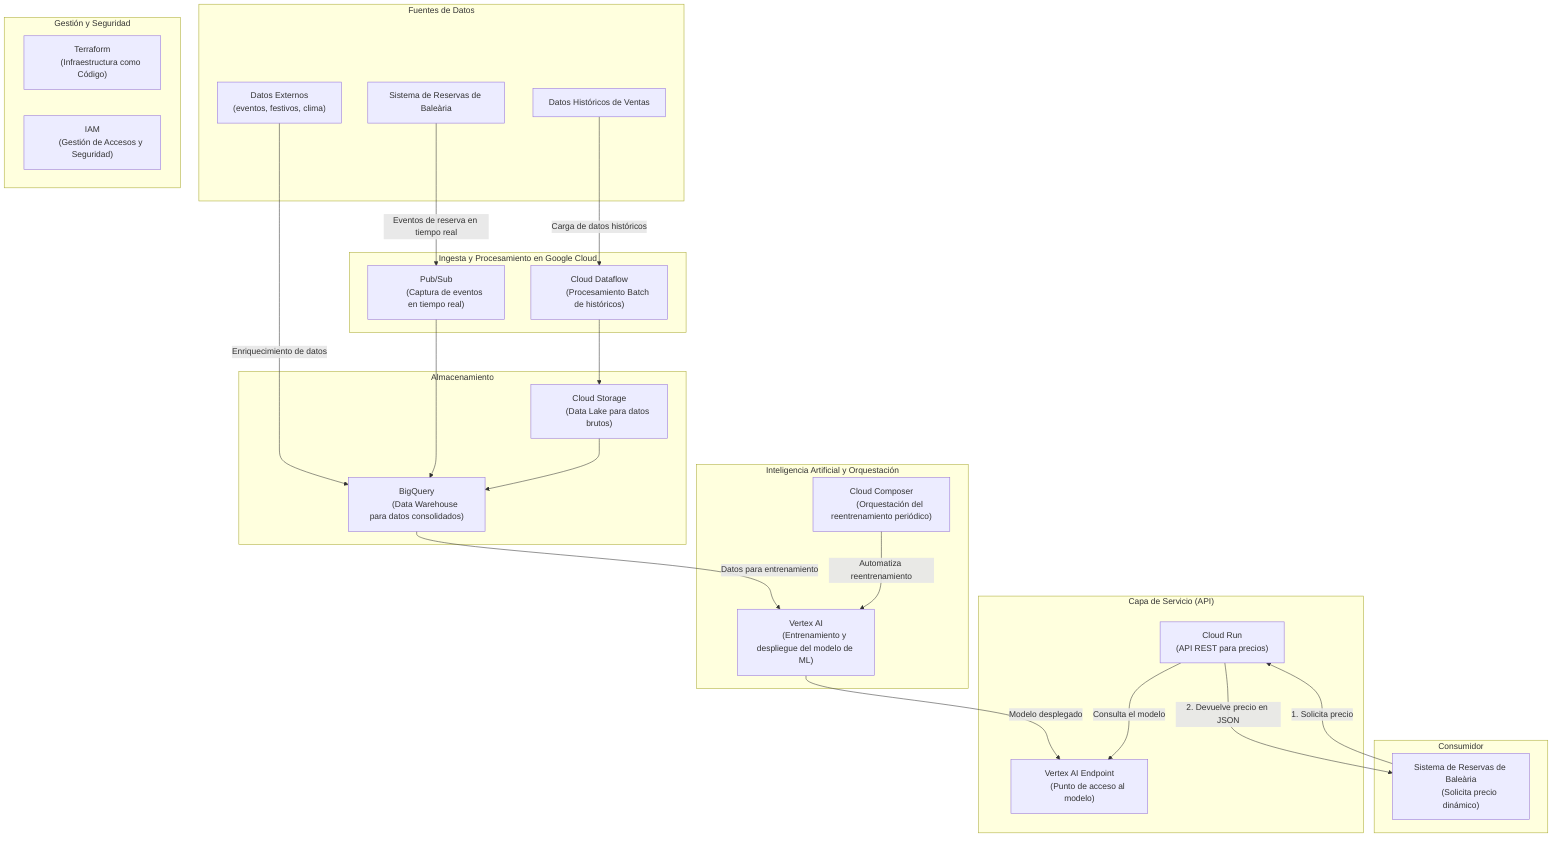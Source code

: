 graph TD
    subgraph "Fuentes de Datos"
        A["Sistema de Reservas de Baleària"]
        B["Datos Históricos de Ventas"]
        C["Datos Externos
        (eventos, festivos, clima)"]
    end

    subgraph "Ingesta y Procesamiento en Google Cloud"
        D["Pub/Sub
        (Captura de eventos en tiempo real)"]
        E["Cloud Dataflow
        (Procesamiento Batch de históricos)"]
    end

    subgraph "Almacenamiento"
        F["Cloud Storage
        (Data Lake para datos brutos)"]
        G["BigQuery
        (Data Warehouse para datos consolidados)"]
    end

    subgraph "Inteligencia Artificial y Orquestación"
        H["Vertex AI
        (Entrenamiento y despliegue del modelo de ML)"]
        I["Cloud Composer
        (Orquestación del reentrenamiento periódico)"]
    end

    subgraph "Capa de Servicio (API)"
        J["Cloud Run
        (API REST para precios)"]
        K["Vertex AI Endpoint
        (Punto de acceso al modelo)"]
    end

    subgraph "Consumidor"
        L["Sistema de Reservas de Baleària
        (Solicita precio dinámico)"]
    end

    %% Conexiones
    A --"Eventos de reserva en tiempo real"--> D
    B --"Carga de datos históricos"--> E
    C --"Enriquecimiento de datos"--> G
    D --> G
    E --> F
    F --> G
    G --"Datos para entrenamiento"--> H
    I --"Automatiza reentrenamiento"--> H
    H --"Modelo desplegado"--> K
    J --"Consulta el modelo"--> K
    L --"1. Solicita precio"--> J
    J --"2. Devuelve precio en JSON"--> L

    %% Componentes transversales
    subgraph "Gestión y Seguridad"
        M["Terraform
        (Infraestructura como Código)"]
        N["IAM
        (Gestión de Accesos y Seguridad)"]
    end